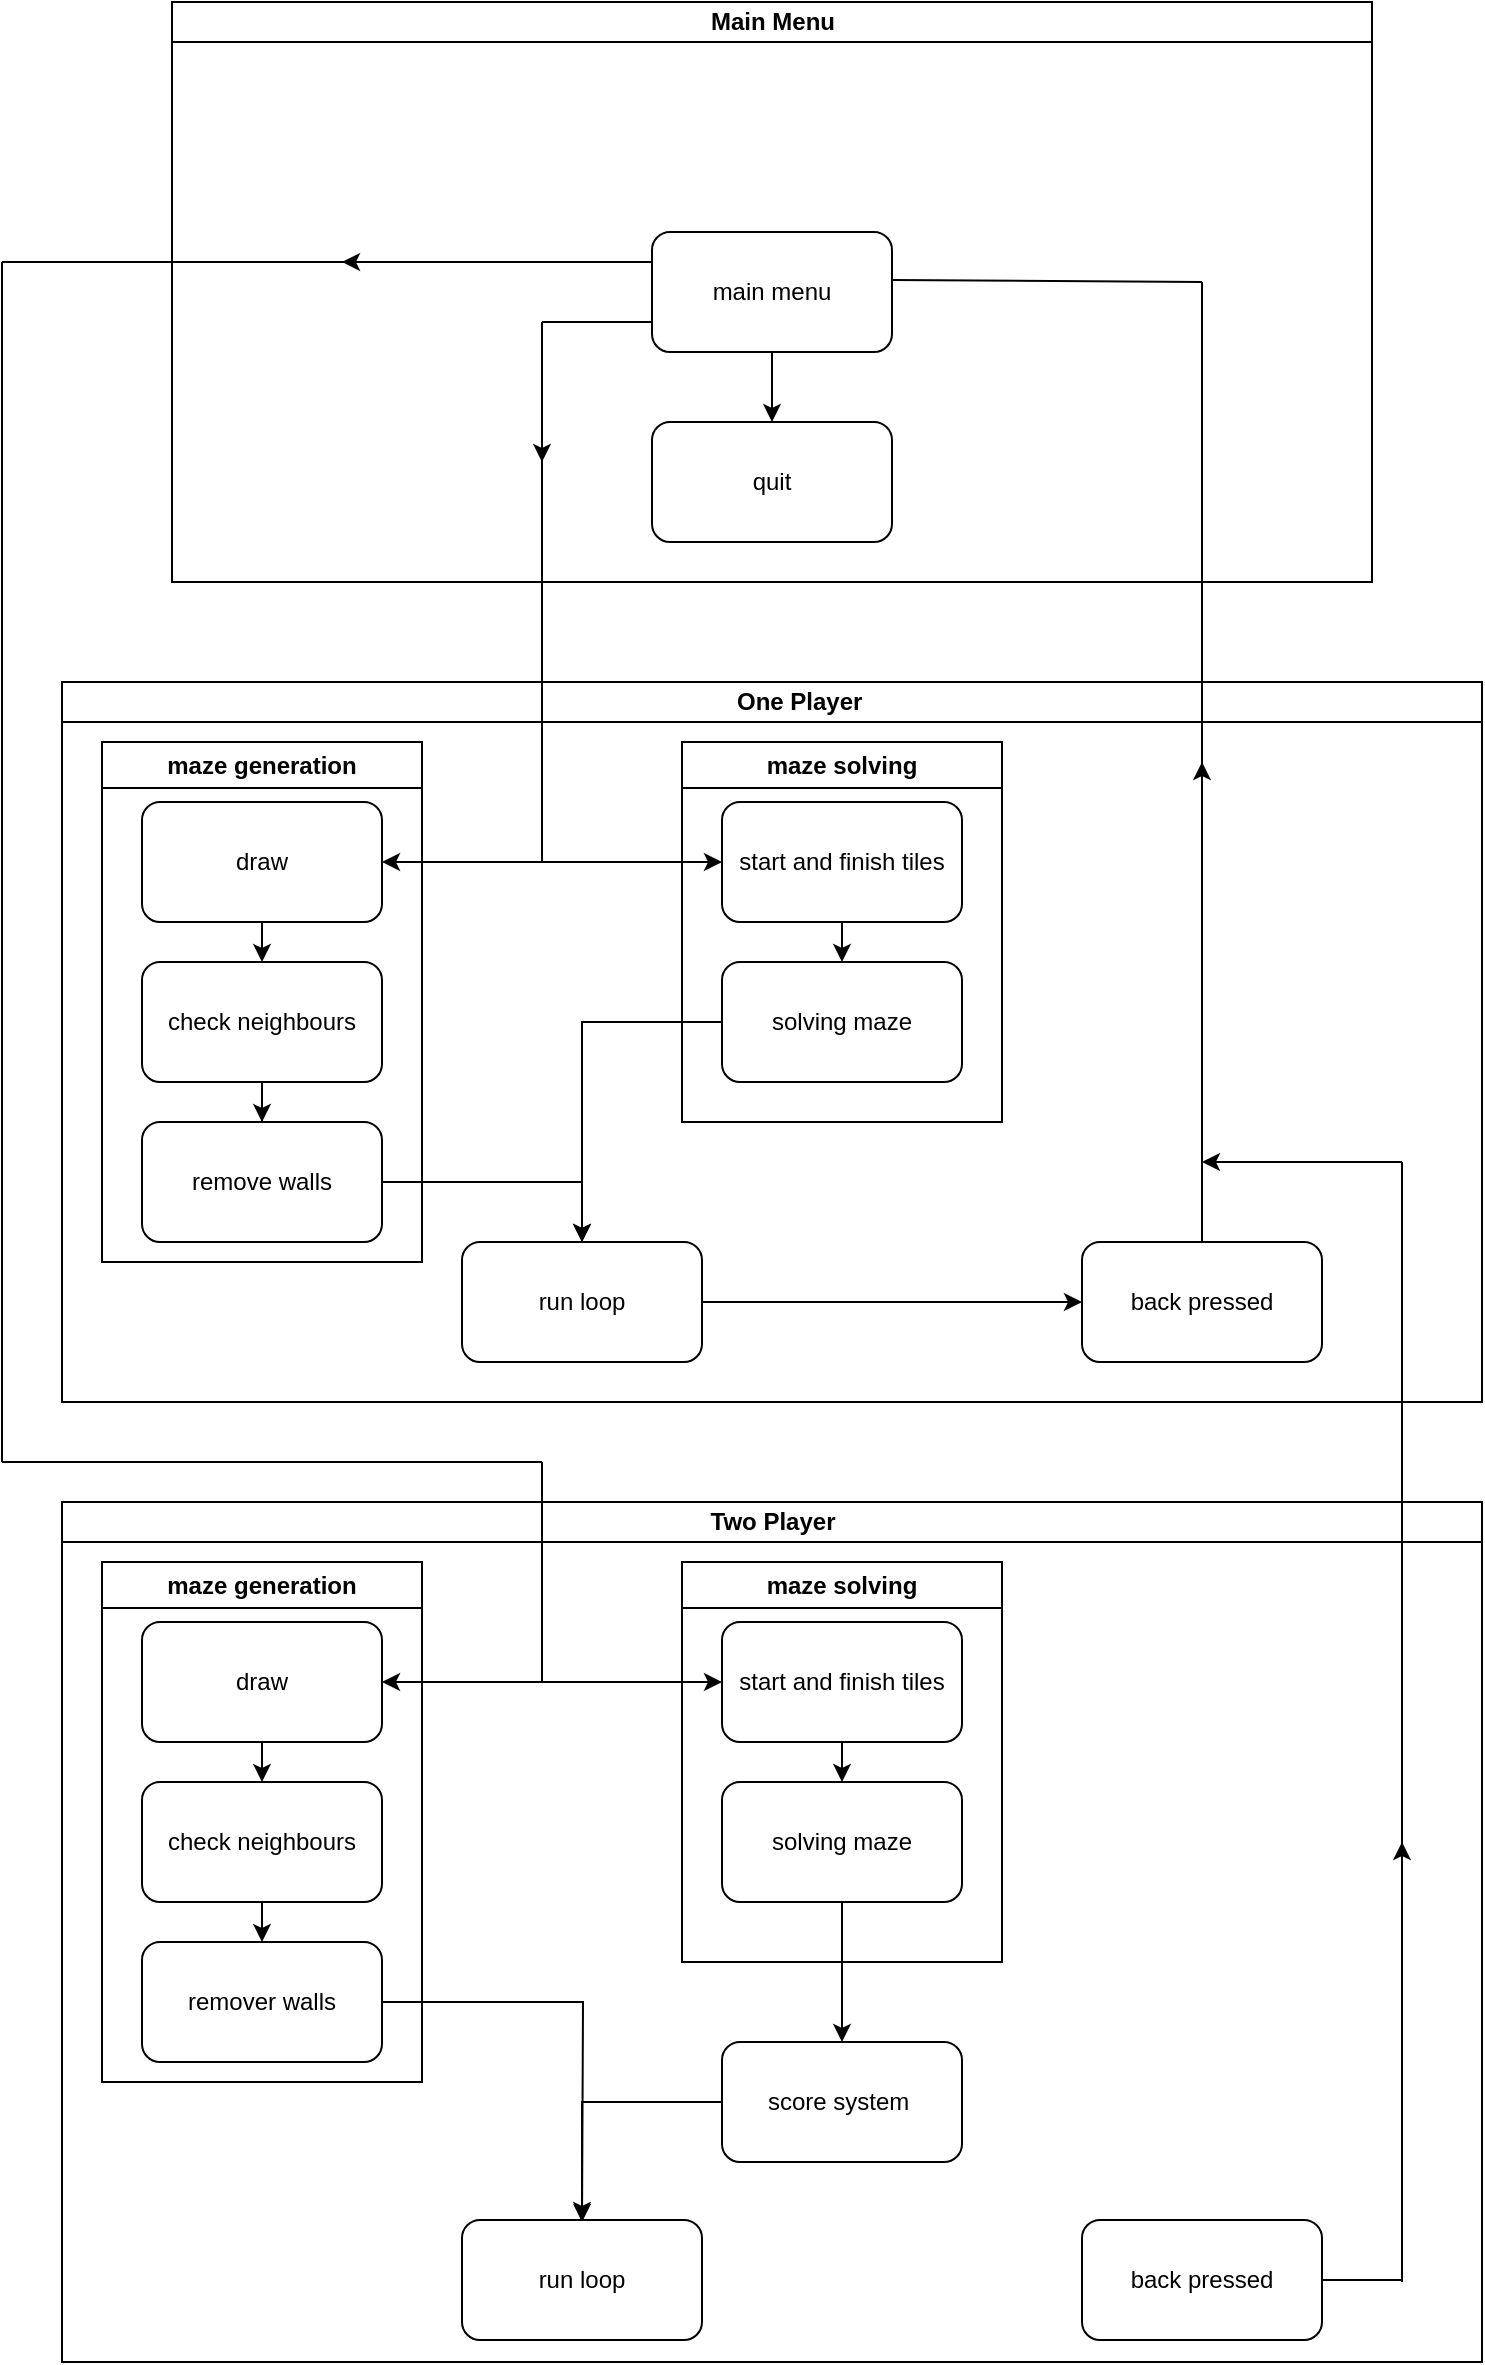 <mxfile version="24.8.4">
  <diagram id="prtHgNgQTEPvFCAcTncT" name="Page-1">
    <mxGraphModel dx="1434" dy="746" grid="1" gridSize="10" guides="1" tooltips="1" connect="1" arrows="1" fold="1" page="1" pageScale="1" pageWidth="827" pageHeight="1169" math="0" shadow="0">
      <root>
        <mxCell id="0" />
        <mxCell id="1" parent="0" />
        <mxCell id="dNxyNK7c78bLwvsdeMH5-11" value="Main Menu" style="swimlane;html=1;startSize=20;horizontal=1;containerType=tree;glass=0;" parent="1" vertex="1">
          <mxGeometry x="105" y="60" width="600" height="290" as="geometry" />
        </mxCell>
        <mxCell id="NBueSBJ00ZiVmKcQPDRC-91" style="edgeStyle=orthogonalEdgeStyle;rounded=0;orthogonalLoop=1;jettySize=auto;html=1;entryX=0.5;entryY=0;entryDx=0;entryDy=0;" edge="1" parent="dNxyNK7c78bLwvsdeMH5-11" source="NBueSBJ00ZiVmKcQPDRC-43" target="NBueSBJ00ZiVmKcQPDRC-90">
          <mxGeometry relative="1" as="geometry" />
        </mxCell>
        <mxCell id="NBueSBJ00ZiVmKcQPDRC-43" value="main menu" style="rounded=1;whiteSpace=wrap;html=1;" vertex="1" parent="dNxyNK7c78bLwvsdeMH5-11">
          <mxGeometry x="240" y="115" width="120" height="60" as="geometry" />
        </mxCell>
        <mxCell id="NBueSBJ00ZiVmKcQPDRC-90" value="quit" style="rounded=1;whiteSpace=wrap;html=1;" vertex="1" parent="dNxyNK7c78bLwvsdeMH5-11">
          <mxGeometry x="240" y="210" width="120" height="60" as="geometry" />
        </mxCell>
        <mxCell id="NBueSBJ00ZiVmKcQPDRC-1" value="&lt;span style=&quot;white-space: pre;&quot;&gt;&#x9;&lt;/span&gt;One Player" style="swimlane;html=1;startSize=20;horizontal=1;containerType=tree;glass=0;" vertex="1" parent="1">
          <mxGeometry x="50" y="400" width="710" height="360" as="geometry" />
        </mxCell>
        <mxCell id="NBueSBJ00ZiVmKcQPDRC-31" style="edgeStyle=orthogonalEdgeStyle;rounded=0;orthogonalLoop=1;jettySize=auto;html=1;exitX=0.5;exitY=1;exitDx=0;exitDy=0;entryX=0.5;entryY=0;entryDx=0;entryDy=0;" edge="1" parent="NBueSBJ00ZiVmKcQPDRC-1" source="NBueSBJ00ZiVmKcQPDRC-18" target="NBueSBJ00ZiVmKcQPDRC-19">
          <mxGeometry relative="1" as="geometry" />
        </mxCell>
        <mxCell id="NBueSBJ00ZiVmKcQPDRC-18" value="draw" style="rounded=1;whiteSpace=wrap;html=1;" vertex="1" parent="NBueSBJ00ZiVmKcQPDRC-1">
          <mxGeometry x="40" y="60" width="120" height="60" as="geometry" />
        </mxCell>
        <mxCell id="NBueSBJ00ZiVmKcQPDRC-32" style="edgeStyle=orthogonalEdgeStyle;rounded=0;orthogonalLoop=1;jettySize=auto;html=1;" edge="1" parent="NBueSBJ00ZiVmKcQPDRC-1" source="NBueSBJ00ZiVmKcQPDRC-19" target="NBueSBJ00ZiVmKcQPDRC-20">
          <mxGeometry relative="1" as="geometry" />
        </mxCell>
        <mxCell id="NBueSBJ00ZiVmKcQPDRC-19" value="check neighbours" style="rounded=1;whiteSpace=wrap;html=1;" vertex="1" parent="NBueSBJ00ZiVmKcQPDRC-1">
          <mxGeometry x="40" y="140" width="120" height="60" as="geometry" />
        </mxCell>
        <mxCell id="NBueSBJ00ZiVmKcQPDRC-33" style="edgeStyle=orthogonalEdgeStyle;rounded=0;orthogonalLoop=1;jettySize=auto;html=1;entryX=0.5;entryY=0;entryDx=0;entryDy=0;" edge="1" parent="NBueSBJ00ZiVmKcQPDRC-1" source="NBueSBJ00ZiVmKcQPDRC-20" target="NBueSBJ00ZiVmKcQPDRC-21">
          <mxGeometry relative="1" as="geometry" />
        </mxCell>
        <mxCell id="NBueSBJ00ZiVmKcQPDRC-20" value="remove walls" style="rounded=1;whiteSpace=wrap;html=1;" vertex="1" parent="NBueSBJ00ZiVmKcQPDRC-1">
          <mxGeometry x="40" y="220" width="120" height="60" as="geometry" />
        </mxCell>
        <mxCell id="NBueSBJ00ZiVmKcQPDRC-25" style="edgeStyle=orthogonalEdgeStyle;rounded=0;orthogonalLoop=1;jettySize=auto;html=1;" edge="1" parent="NBueSBJ00ZiVmKcQPDRC-1" source="NBueSBJ00ZiVmKcQPDRC-21" target="NBueSBJ00ZiVmKcQPDRC-24">
          <mxGeometry relative="1" as="geometry" />
        </mxCell>
        <mxCell id="NBueSBJ00ZiVmKcQPDRC-21" value="run loop" style="rounded=1;whiteSpace=wrap;html=1;" vertex="1" parent="NBueSBJ00ZiVmKcQPDRC-1">
          <mxGeometry x="200" y="280" width="120" height="60" as="geometry" />
        </mxCell>
        <mxCell id="NBueSBJ00ZiVmKcQPDRC-34" style="edgeStyle=orthogonalEdgeStyle;rounded=0;orthogonalLoop=1;jettySize=auto;html=1;exitX=0.5;exitY=1;exitDx=0;exitDy=0;entryX=0.5;entryY=0;entryDx=0;entryDy=0;" edge="1" parent="NBueSBJ00ZiVmKcQPDRC-1" source="NBueSBJ00ZiVmKcQPDRC-22" target="NBueSBJ00ZiVmKcQPDRC-23">
          <mxGeometry relative="1" as="geometry" />
        </mxCell>
        <mxCell id="NBueSBJ00ZiVmKcQPDRC-22" value="start and finish tiles" style="rounded=1;whiteSpace=wrap;html=1;" vertex="1" parent="NBueSBJ00ZiVmKcQPDRC-1">
          <mxGeometry x="330" y="60" width="120" height="60" as="geometry" />
        </mxCell>
        <mxCell id="NBueSBJ00ZiVmKcQPDRC-35" style="edgeStyle=orthogonalEdgeStyle;rounded=0;orthogonalLoop=1;jettySize=auto;html=1;entryX=0.5;entryY=0;entryDx=0;entryDy=0;" edge="1" parent="NBueSBJ00ZiVmKcQPDRC-1" source="NBueSBJ00ZiVmKcQPDRC-23" target="NBueSBJ00ZiVmKcQPDRC-21">
          <mxGeometry relative="1" as="geometry" />
        </mxCell>
        <mxCell id="NBueSBJ00ZiVmKcQPDRC-23" value="solving maze" style="rounded=1;whiteSpace=wrap;html=1;" vertex="1" parent="NBueSBJ00ZiVmKcQPDRC-1">
          <mxGeometry x="330" y="140" width="120" height="60" as="geometry" />
        </mxCell>
        <mxCell id="NBueSBJ00ZiVmKcQPDRC-24" value="back pressed" style="rounded=1;whiteSpace=wrap;html=1;" vertex="1" parent="NBueSBJ00ZiVmKcQPDRC-1">
          <mxGeometry x="510" y="280" width="120" height="60" as="geometry" />
        </mxCell>
        <mxCell id="NBueSBJ00ZiVmKcQPDRC-30" value="" style="endArrow=classic;startArrow=classic;html=1;rounded=0;entryX=0;entryY=0.5;entryDx=0;entryDy=0;" edge="1" parent="NBueSBJ00ZiVmKcQPDRC-1" source="NBueSBJ00ZiVmKcQPDRC-18" target="NBueSBJ00ZiVmKcQPDRC-22">
          <mxGeometry width="50" height="50" relative="1" as="geometry">
            <mxPoint x="200" y="70" as="sourcePoint" />
            <mxPoint x="270" y="70" as="targetPoint" />
          </mxGeometry>
        </mxCell>
        <mxCell id="NBueSBJ00ZiVmKcQPDRC-38" value="maze generation" style="swimlane;whiteSpace=wrap;html=1;" vertex="1" parent="NBueSBJ00ZiVmKcQPDRC-1">
          <mxGeometry x="20" y="30" width="160" height="260" as="geometry" />
        </mxCell>
        <mxCell id="NBueSBJ00ZiVmKcQPDRC-41" value="maze solving" style="swimlane;whiteSpace=wrap;html=1;" vertex="1" parent="NBueSBJ00ZiVmKcQPDRC-1">
          <mxGeometry x="310" y="30" width="160" height="190" as="geometry" />
        </mxCell>
        <mxCell id="NBueSBJ00ZiVmKcQPDRC-9" value="Two Player" style="swimlane;html=1;startSize=20;horizontal=1;containerType=tree;glass=0;" vertex="1" parent="1">
          <mxGeometry x="50" y="810" width="710" height="430" as="geometry" />
        </mxCell>
        <mxCell id="NBueSBJ00ZiVmKcQPDRC-54" value="maze generation" style="swimlane;whiteSpace=wrap;html=1;startSize=23;" vertex="1" parent="NBueSBJ00ZiVmKcQPDRC-9">
          <mxGeometry x="20" y="30" width="160" height="260" as="geometry" />
        </mxCell>
        <mxCell id="NBueSBJ00ZiVmKcQPDRC-49" value="draw" style="rounded=1;whiteSpace=wrap;html=1;" vertex="1" parent="NBueSBJ00ZiVmKcQPDRC-54">
          <mxGeometry x="20" y="30" width="120" height="60" as="geometry" />
        </mxCell>
        <mxCell id="NBueSBJ00ZiVmKcQPDRC-50" value="check neighbours" style="rounded=1;whiteSpace=wrap;html=1;" vertex="1" parent="NBueSBJ00ZiVmKcQPDRC-54">
          <mxGeometry x="20" y="110" width="120" height="60" as="geometry" />
        </mxCell>
        <mxCell id="NBueSBJ00ZiVmKcQPDRC-52" style="edgeStyle=orthogonalEdgeStyle;rounded=0;orthogonalLoop=1;jettySize=auto;html=1;exitX=0.5;exitY=1;exitDx=0;exitDy=0;entryX=0.5;entryY=0;entryDx=0;entryDy=0;" edge="1" parent="NBueSBJ00ZiVmKcQPDRC-54" source="NBueSBJ00ZiVmKcQPDRC-49" target="NBueSBJ00ZiVmKcQPDRC-50">
          <mxGeometry relative="1" as="geometry" />
        </mxCell>
        <mxCell id="NBueSBJ00ZiVmKcQPDRC-89" style="edgeStyle=orthogonalEdgeStyle;rounded=0;orthogonalLoop=1;jettySize=auto;html=1;exitX=1;exitY=0.5;exitDx=0;exitDy=0;" edge="1" parent="NBueSBJ00ZiVmKcQPDRC-54" source="NBueSBJ00ZiVmKcQPDRC-51">
          <mxGeometry relative="1" as="geometry">
            <mxPoint x="240" y="330" as="targetPoint" />
          </mxGeometry>
        </mxCell>
        <mxCell id="NBueSBJ00ZiVmKcQPDRC-51" value="remover walls" style="rounded=1;whiteSpace=wrap;html=1;" vertex="1" parent="NBueSBJ00ZiVmKcQPDRC-54">
          <mxGeometry x="20" y="190" width="120" height="60" as="geometry" />
        </mxCell>
        <mxCell id="NBueSBJ00ZiVmKcQPDRC-53" style="edgeStyle=orthogonalEdgeStyle;rounded=0;orthogonalLoop=1;jettySize=auto;html=1;exitX=0.5;exitY=1;exitDx=0;exitDy=0;entryX=0.5;entryY=0;entryDx=0;entryDy=0;" edge="1" parent="NBueSBJ00ZiVmKcQPDRC-54" source="NBueSBJ00ZiVmKcQPDRC-50" target="NBueSBJ00ZiVmKcQPDRC-51">
          <mxGeometry relative="1" as="geometry" />
        </mxCell>
        <mxCell id="NBueSBJ00ZiVmKcQPDRC-55" value="maze solving" style="swimlane;whiteSpace=wrap;html=1;" vertex="1" parent="NBueSBJ00ZiVmKcQPDRC-9">
          <mxGeometry x="310" y="30" width="160" height="200" as="geometry" />
        </mxCell>
        <mxCell id="NBueSBJ00ZiVmKcQPDRC-60" style="edgeStyle=orthogonalEdgeStyle;rounded=0;orthogonalLoop=1;jettySize=auto;html=1;exitX=0.5;exitY=1;exitDx=0;exitDy=0;entryX=0.5;entryY=0;entryDx=0;entryDy=0;" edge="1" parent="NBueSBJ00ZiVmKcQPDRC-55" source="NBueSBJ00ZiVmKcQPDRC-56" target="NBueSBJ00ZiVmKcQPDRC-57">
          <mxGeometry relative="1" as="geometry" />
        </mxCell>
        <mxCell id="NBueSBJ00ZiVmKcQPDRC-56" value="start and finish tiles" style="rounded=1;whiteSpace=wrap;html=1;" vertex="1" parent="NBueSBJ00ZiVmKcQPDRC-55">
          <mxGeometry x="20" y="30" width="120" height="60" as="geometry" />
        </mxCell>
        <mxCell id="NBueSBJ00ZiVmKcQPDRC-57" value="solving maze" style="rounded=1;whiteSpace=wrap;html=1;" vertex="1" parent="NBueSBJ00ZiVmKcQPDRC-55">
          <mxGeometry x="20" y="110" width="120" height="60" as="geometry" />
        </mxCell>
        <mxCell id="NBueSBJ00ZiVmKcQPDRC-88" style="edgeStyle=orthogonalEdgeStyle;rounded=0;orthogonalLoop=1;jettySize=auto;html=1;entryX=0.5;entryY=0;entryDx=0;entryDy=0;" edge="1" parent="NBueSBJ00ZiVmKcQPDRC-9" source="NBueSBJ00ZiVmKcQPDRC-58" target="NBueSBJ00ZiVmKcQPDRC-59">
          <mxGeometry relative="1" as="geometry" />
        </mxCell>
        <mxCell id="NBueSBJ00ZiVmKcQPDRC-58" value="score system&amp;nbsp;" style="rounded=1;whiteSpace=wrap;html=1;" vertex="1" parent="NBueSBJ00ZiVmKcQPDRC-9">
          <mxGeometry x="330" y="270" width="120" height="60" as="geometry" />
        </mxCell>
        <mxCell id="NBueSBJ00ZiVmKcQPDRC-59" value="run loop" style="rounded=1;whiteSpace=wrap;html=1;" vertex="1" parent="NBueSBJ00ZiVmKcQPDRC-9">
          <mxGeometry x="200" y="359" width="120" height="60" as="geometry" />
        </mxCell>
        <mxCell id="NBueSBJ00ZiVmKcQPDRC-61" style="edgeStyle=orthogonalEdgeStyle;rounded=0;orthogonalLoop=1;jettySize=auto;html=1;exitX=0.5;exitY=1;exitDx=0;exitDy=0;entryX=0.5;entryY=0;entryDx=0;entryDy=0;" edge="1" parent="NBueSBJ00ZiVmKcQPDRC-9" source="NBueSBJ00ZiVmKcQPDRC-57" target="NBueSBJ00ZiVmKcQPDRC-58">
          <mxGeometry relative="1" as="geometry" />
        </mxCell>
        <mxCell id="NBueSBJ00ZiVmKcQPDRC-68" value="" style="endArrow=classic;startArrow=classic;html=1;rounded=0;exitX=1;exitY=0.5;exitDx=0;exitDy=0;entryX=0;entryY=0.5;entryDx=0;entryDy=0;" edge="1" parent="NBueSBJ00ZiVmKcQPDRC-9" source="NBueSBJ00ZiVmKcQPDRC-49" target="NBueSBJ00ZiVmKcQPDRC-56">
          <mxGeometry width="50" height="50" relative="1" as="geometry">
            <mxPoint x="220" y="-90" as="sourcePoint" />
            <mxPoint x="270" y="-140" as="targetPoint" />
          </mxGeometry>
        </mxCell>
        <mxCell id="NBueSBJ00ZiVmKcQPDRC-82" value="back pressed" style="rounded=1;whiteSpace=wrap;html=1;" vertex="1" parent="NBueSBJ00ZiVmKcQPDRC-9">
          <mxGeometry x="510" y="359" width="120" height="60" as="geometry" />
        </mxCell>
        <mxCell id="NBueSBJ00ZiVmKcQPDRC-69" value="" style="endArrow=none;html=1;rounded=0;entryX=0;entryY=0.25;entryDx=0;entryDy=0;" edge="1" parent="1" target="NBueSBJ00ZiVmKcQPDRC-43">
          <mxGeometry width="50" height="50" relative="1" as="geometry">
            <mxPoint x="20" y="190" as="sourcePoint" />
            <mxPoint x="320" y="370" as="targetPoint" />
          </mxGeometry>
        </mxCell>
        <mxCell id="NBueSBJ00ZiVmKcQPDRC-70" value="" style="endArrow=none;html=1;rounded=0;" edge="1" parent="1">
          <mxGeometry width="50" height="50" relative="1" as="geometry">
            <mxPoint x="20" y="190" as="sourcePoint" />
            <mxPoint x="20" y="790" as="targetPoint" />
          </mxGeometry>
        </mxCell>
        <mxCell id="NBueSBJ00ZiVmKcQPDRC-71" value="" style="endArrow=none;html=1;rounded=0;" edge="1" parent="1">
          <mxGeometry width="50" height="50" relative="1" as="geometry">
            <mxPoint x="20" y="790" as="sourcePoint" />
            <mxPoint x="290" y="790" as="targetPoint" />
          </mxGeometry>
        </mxCell>
        <mxCell id="NBueSBJ00ZiVmKcQPDRC-72" value="" style="endArrow=none;html=1;rounded=0;entryX=0;entryY=0.75;entryDx=0;entryDy=0;" edge="1" parent="1" target="NBueSBJ00ZiVmKcQPDRC-43">
          <mxGeometry width="50" height="50" relative="1" as="geometry">
            <mxPoint x="290" y="220" as="sourcePoint" />
            <mxPoint x="320" y="470" as="targetPoint" />
          </mxGeometry>
        </mxCell>
        <mxCell id="NBueSBJ00ZiVmKcQPDRC-73" value="" style="endArrow=none;html=1;rounded=0;" edge="1" parent="1">
          <mxGeometry width="50" height="50" relative="1" as="geometry">
            <mxPoint x="290" y="790" as="sourcePoint" />
            <mxPoint x="290" y="900" as="targetPoint" />
          </mxGeometry>
        </mxCell>
        <mxCell id="NBueSBJ00ZiVmKcQPDRC-76" value="" style="endArrow=none;html=1;rounded=0;exitX=0.5;exitY=0;exitDx=0;exitDy=0;" edge="1" parent="1" source="NBueSBJ00ZiVmKcQPDRC-24">
          <mxGeometry width="50" height="50" relative="1" as="geometry">
            <mxPoint x="270" y="520" as="sourcePoint" />
            <mxPoint x="620" y="200" as="targetPoint" />
          </mxGeometry>
        </mxCell>
        <mxCell id="NBueSBJ00ZiVmKcQPDRC-77" value="" style="endArrow=none;html=1;rounded=0;exitX=1;exitY=0.4;exitDx=0;exitDy=0;exitPerimeter=0;" edge="1" parent="1" source="NBueSBJ00ZiVmKcQPDRC-43">
          <mxGeometry width="50" height="50" relative="1" as="geometry">
            <mxPoint x="270" y="520" as="sourcePoint" />
            <mxPoint x="620" y="200" as="targetPoint" />
          </mxGeometry>
        </mxCell>
        <mxCell id="NBueSBJ00ZiVmKcQPDRC-78" value="" style="endArrow=classic;html=1;rounded=0;" edge="1" parent="1">
          <mxGeometry width="50" height="50" relative="1" as="geometry">
            <mxPoint x="620" y="540" as="sourcePoint" />
            <mxPoint x="620" y="440" as="targetPoint" />
          </mxGeometry>
        </mxCell>
        <mxCell id="NBueSBJ00ZiVmKcQPDRC-79" value="" style="endArrow=classic;html=1;rounded=0;" edge="1" parent="1">
          <mxGeometry width="50" height="50" relative="1" as="geometry">
            <mxPoint x="240" y="190" as="sourcePoint" />
            <mxPoint x="190" y="190" as="targetPoint" />
          </mxGeometry>
        </mxCell>
        <mxCell id="NBueSBJ00ZiVmKcQPDRC-80" value="" style="endArrow=none;html=1;rounded=0;" edge="1" parent="1">
          <mxGeometry width="50" height="50" relative="1" as="geometry">
            <mxPoint x="290" y="490" as="sourcePoint" />
            <mxPoint x="290" y="220" as="targetPoint" />
          </mxGeometry>
        </mxCell>
        <mxCell id="NBueSBJ00ZiVmKcQPDRC-81" value="" style="endArrow=classic;html=1;rounded=0;" edge="1" parent="1">
          <mxGeometry width="50" height="50" relative="1" as="geometry">
            <mxPoint x="290" y="250" as="sourcePoint" />
            <mxPoint x="290" y="290" as="targetPoint" />
          </mxGeometry>
        </mxCell>
        <mxCell id="NBueSBJ00ZiVmKcQPDRC-84" value="" style="endArrow=none;html=1;rounded=0;exitX=1;exitY=0.5;exitDx=0;exitDy=0;" edge="1" parent="1" source="NBueSBJ00ZiVmKcQPDRC-82">
          <mxGeometry width="50" height="50" relative="1" as="geometry">
            <mxPoint x="270" y="930" as="sourcePoint" />
            <mxPoint x="720" y="1199" as="targetPoint" />
          </mxGeometry>
        </mxCell>
        <mxCell id="NBueSBJ00ZiVmKcQPDRC-85" value="" style="endArrow=none;html=1;rounded=0;" edge="1" parent="1">
          <mxGeometry width="50" height="50" relative="1" as="geometry">
            <mxPoint x="720" y="1200" as="sourcePoint" />
            <mxPoint x="720" y="640" as="targetPoint" />
          </mxGeometry>
        </mxCell>
        <mxCell id="NBueSBJ00ZiVmKcQPDRC-86" value="" style="endArrow=classic;html=1;rounded=0;" edge="1" parent="1">
          <mxGeometry width="50" height="50" relative="1" as="geometry">
            <mxPoint x="720" y="640" as="sourcePoint" />
            <mxPoint x="620" y="640" as="targetPoint" />
          </mxGeometry>
        </mxCell>
        <mxCell id="NBueSBJ00ZiVmKcQPDRC-87" value="" style="endArrow=classic;html=1;rounded=0;" edge="1" parent="1">
          <mxGeometry width="50" height="50" relative="1" as="geometry">
            <mxPoint x="720" y="1020" as="sourcePoint" />
            <mxPoint x="720" y="980" as="targetPoint" />
          </mxGeometry>
        </mxCell>
      </root>
    </mxGraphModel>
  </diagram>
</mxfile>
